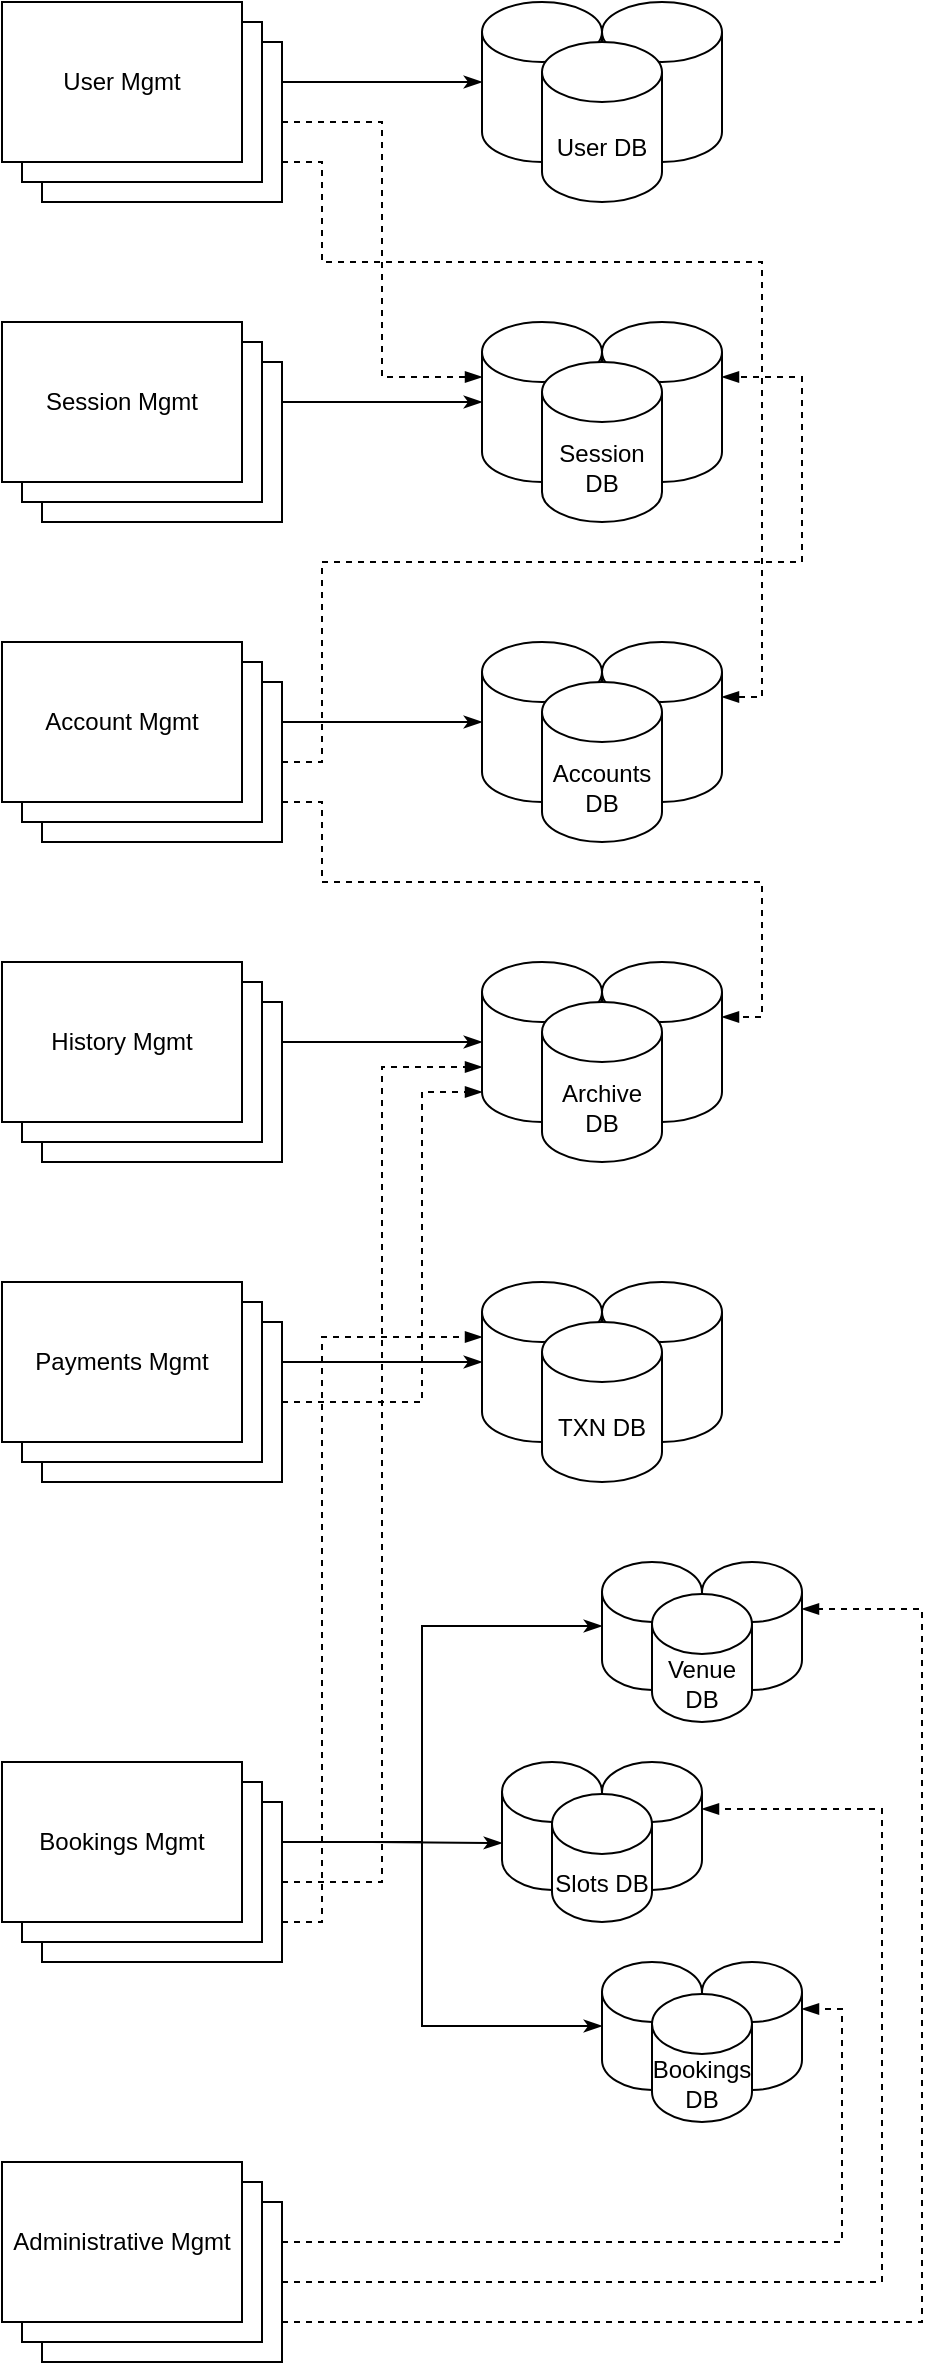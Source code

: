 <mxfile version="25.0.3">
  <diagram name="Page-1" id="ZB5toTFea830uY04cQWw">
    <mxGraphModel dx="835" dy="478" grid="1" gridSize="10" guides="0" tooltips="1" connect="1" arrows="1" fold="1" page="1" pageScale="1" pageWidth="850" pageHeight="1100" math="0" shadow="0">
      <root>
        <mxCell id="0" />
        <mxCell id="1" parent="0" />
        <mxCell id="EZWAzVr7WTAh8EEskt6z-18" style="edgeStyle=orthogonalEdgeStyle;rounded=0;orthogonalLoop=1;jettySize=auto;html=1;exitX=1;exitY=0.5;exitDx=0;exitDy=0;entryX=0;entryY=0.5;entryDx=0;entryDy=0;entryPerimeter=0;endArrow=classicThin;endFill=1;" edge="1" parent="1" source="EZWAzVr7WTAh8EEskt6z-1" target="EZWAzVr7WTAh8EEskt6z-10">
          <mxGeometry relative="1" as="geometry" />
        </mxCell>
        <mxCell id="EZWAzVr7WTAh8EEskt6z-17" style="edgeStyle=orthogonalEdgeStyle;rounded=0;orthogonalLoop=1;jettySize=auto;html=1;exitX=1;exitY=0.5;exitDx=0;exitDy=0;entryX=0;entryY=0.5;entryDx=0;entryDy=0;entryPerimeter=0;endArrow=classicThin;endFill=1;" edge="1" parent="1" source="EZWAzVr7WTAh8EEskt6z-2" target="EZWAzVr7WTAh8EEskt6z-9">
          <mxGeometry relative="1" as="geometry">
            <Array as="points">
              <mxPoint x="630" y="80" />
              <mxPoint x="630" y="80" />
            </Array>
          </mxGeometry>
        </mxCell>
        <mxCell id="EZWAzVr7WTAh8EEskt6z-19" style="edgeStyle=orthogonalEdgeStyle;rounded=0;orthogonalLoop=1;jettySize=auto;html=1;exitX=1;exitY=0.5;exitDx=0;exitDy=0;entryX=0;entryY=0.5;entryDx=0;entryDy=0;entryPerimeter=0;endArrow=classicThin;endFill=1;" edge="1" parent="1" source="EZWAzVr7WTAh8EEskt6z-3">
          <mxGeometry relative="1" as="geometry">
            <mxPoint x="680" y="400" as="targetPoint" />
          </mxGeometry>
        </mxCell>
        <mxCell id="EZWAzVr7WTAh8EEskt6z-20" style="edgeStyle=orthogonalEdgeStyle;rounded=0;orthogonalLoop=1;jettySize=auto;html=1;exitX=1;exitY=0.5;exitDx=0;exitDy=0;entryX=0;entryY=0.5;entryDx=0;entryDy=0;entryPerimeter=0;endArrow=classicThin;endFill=1;" edge="1" parent="1" source="EZWAzVr7WTAh8EEskt6z-4" target="EZWAzVr7WTAh8EEskt6z-55">
          <mxGeometry relative="1" as="geometry">
            <mxPoint x="680" y="540" as="targetPoint" />
          </mxGeometry>
        </mxCell>
        <mxCell id="EZWAzVr7WTAh8EEskt6z-21" style="edgeStyle=orthogonalEdgeStyle;rounded=0;orthogonalLoop=1;jettySize=auto;html=1;exitX=1;exitY=0.5;exitDx=0;exitDy=0;endArrow=classicThin;endFill=1;entryX=0;entryY=0;entryDx=0;entryDy=40.5;entryPerimeter=0;" edge="1" parent="1" source="EZWAzVr7WTAh8EEskt6z-4" target="EZWAzVr7WTAh8EEskt6z-59">
          <mxGeometry relative="1" as="geometry">
            <mxPoint x="690" y="640" as="targetPoint" />
          </mxGeometry>
        </mxCell>
        <mxCell id="EZWAzVr7WTAh8EEskt6z-22" style="edgeStyle=orthogonalEdgeStyle;rounded=0;orthogonalLoop=1;jettySize=auto;html=1;exitX=1;exitY=0.5;exitDx=0;exitDy=0;entryX=0;entryY=0.5;entryDx=0;entryDy=0;entryPerimeter=0;endArrow=classicThin;endFill=1;" edge="1" parent="1" source="EZWAzVr7WTAh8EEskt6z-4" target="EZWAzVr7WTAh8EEskt6z-63">
          <mxGeometry relative="1" as="geometry">
            <mxPoint x="680" y="716" as="targetPoint" />
          </mxGeometry>
        </mxCell>
        <mxCell id="EZWAzVr7WTAh8EEskt6z-23" style="edgeStyle=orthogonalEdgeStyle;rounded=0;orthogonalLoop=1;jettySize=auto;html=1;exitX=1;exitY=0.5;exitDx=0;exitDy=0;entryX=0;entryY=0.5;entryDx=0;entryDy=0;entryPerimeter=0;endArrow=classicThin;endFill=1;" edge="1" parent="1" source="EZWAzVr7WTAh8EEskt6z-5" target="EZWAzVr7WTAh8EEskt6z-67">
          <mxGeometry relative="1" as="geometry">
            <mxPoint x="400" y="480" as="targetPoint" />
          </mxGeometry>
        </mxCell>
        <mxCell id="EZWAzVr7WTAh8EEskt6z-24" style="edgeStyle=orthogonalEdgeStyle;rounded=0;orthogonalLoop=1;jettySize=auto;html=1;exitX=1;exitY=0.5;exitDx=0;exitDy=0;entryX=0;entryY=0.5;entryDx=0;entryDy=0;entryPerimeter=0;endArrow=classicThin;endFill=1;" edge="1" parent="1" source="EZWAzVr7WTAh8EEskt6z-6" target="EZWAzVr7WTAh8EEskt6z-79">
          <mxGeometry relative="1" as="geometry">
            <mxPoint x="680" y="560" as="targetPoint" />
          </mxGeometry>
        </mxCell>
        <mxCell id="EZWAzVr7WTAh8EEskt6z-44" value="" style="group" vertex="1" connectable="0" parent="1">
          <mxGeometry x="680" y="40" width="120" height="100" as="geometry" />
        </mxCell>
        <mxCell id="EZWAzVr7WTAh8EEskt6z-41" value="" style="group" vertex="1" connectable="0" parent="EZWAzVr7WTAh8EEskt6z-44">
          <mxGeometry width="120" height="80" as="geometry" />
        </mxCell>
        <mxCell id="EZWAzVr7WTAh8EEskt6z-9" value="" style="shape=cylinder3;whiteSpace=wrap;html=1;boundedLbl=1;backgroundOutline=1;size=15;" vertex="1" parent="EZWAzVr7WTAh8EEskt6z-41">
          <mxGeometry width="60" height="80" as="geometry" />
        </mxCell>
        <mxCell id="EZWAzVr7WTAh8EEskt6z-39" value="" style="shape=cylinder3;whiteSpace=wrap;html=1;boundedLbl=1;backgroundOutline=1;size=15;" vertex="1" parent="EZWAzVr7WTAh8EEskt6z-41">
          <mxGeometry x="60" width="60" height="80" as="geometry" />
        </mxCell>
        <mxCell id="EZWAzVr7WTAh8EEskt6z-40" value="User DB" style="shape=cylinder3;whiteSpace=wrap;html=1;boundedLbl=1;backgroundOutline=1;size=15;" vertex="1" parent="EZWAzVr7WTAh8EEskt6z-44">
          <mxGeometry x="30" y="20" width="60" height="80" as="geometry" />
        </mxCell>
        <mxCell id="EZWAzVr7WTAh8EEskt6z-45" value="" style="group" vertex="1" connectable="0" parent="1">
          <mxGeometry x="680" y="200" width="120" height="100" as="geometry" />
        </mxCell>
        <mxCell id="EZWAzVr7WTAh8EEskt6z-10" value="" style="shape=cylinder3;whiteSpace=wrap;html=1;boundedLbl=1;backgroundOutline=1;size=15;" vertex="1" parent="EZWAzVr7WTAh8EEskt6z-45">
          <mxGeometry width="60" height="80" as="geometry" />
        </mxCell>
        <mxCell id="EZWAzVr7WTAh8EEskt6z-43" value="" style="shape=cylinder3;whiteSpace=wrap;html=1;boundedLbl=1;backgroundOutline=1;size=15;" vertex="1" parent="EZWAzVr7WTAh8EEskt6z-45">
          <mxGeometry x="60" width="60" height="80" as="geometry" />
        </mxCell>
        <mxCell id="EZWAzVr7WTAh8EEskt6z-42" value="Session DB" style="shape=cylinder3;whiteSpace=wrap;html=1;boundedLbl=1;backgroundOutline=1;size=15;" vertex="1" parent="EZWAzVr7WTAh8EEskt6z-45">
          <mxGeometry x="30" y="20" width="60" height="80" as="geometry" />
        </mxCell>
        <mxCell id="EZWAzVr7WTAh8EEskt6z-46" value="" style="group" vertex="1" connectable="0" parent="1">
          <mxGeometry x="440" y="40" width="140" height="100" as="geometry" />
        </mxCell>
        <mxCell id="EZWAzVr7WTAh8EEskt6z-26" value="" style="rounded=0;whiteSpace=wrap;html=1;" vertex="1" parent="EZWAzVr7WTAh8EEskt6z-46">
          <mxGeometry x="20" y="20" width="120" height="80" as="geometry" />
        </mxCell>
        <mxCell id="EZWAzVr7WTAh8EEskt6z-25" value="" style="rounded=0;whiteSpace=wrap;html=1;" vertex="1" parent="EZWAzVr7WTAh8EEskt6z-46">
          <mxGeometry x="10" y="10" width="120" height="80" as="geometry" />
        </mxCell>
        <mxCell id="EZWAzVr7WTAh8EEskt6z-2" value="User Mgmt" style="rounded=0;whiteSpace=wrap;html=1;" vertex="1" parent="EZWAzVr7WTAh8EEskt6z-46">
          <mxGeometry width="120" height="80" as="geometry" />
        </mxCell>
        <mxCell id="EZWAzVr7WTAh8EEskt6z-47" value="" style="group" vertex="1" connectable="0" parent="1">
          <mxGeometry x="440" y="200" width="140" height="100" as="geometry" />
        </mxCell>
        <mxCell id="EZWAzVr7WTAh8EEskt6z-27" value="" style="rounded=0;whiteSpace=wrap;html=1;" vertex="1" parent="EZWAzVr7WTAh8EEskt6z-47">
          <mxGeometry x="20" y="20" width="120" height="80" as="geometry" />
        </mxCell>
        <mxCell id="EZWAzVr7WTAh8EEskt6z-28" value="" style="rounded=0;whiteSpace=wrap;html=1;" vertex="1" parent="EZWAzVr7WTAh8EEskt6z-47">
          <mxGeometry x="10" y="10" width="120" height="80" as="geometry" />
        </mxCell>
        <mxCell id="EZWAzVr7WTAh8EEskt6z-1" value="Session Mgmt" style="rounded=0;whiteSpace=wrap;html=1;" vertex="1" parent="EZWAzVr7WTAh8EEskt6z-47">
          <mxGeometry width="120" height="80" as="geometry" />
        </mxCell>
        <mxCell id="EZWAzVr7WTAh8EEskt6z-49" value="" style="group" vertex="1" connectable="0" parent="1">
          <mxGeometry x="680" y="360" width="120" height="100" as="geometry" />
        </mxCell>
        <mxCell id="EZWAzVr7WTAh8EEskt6z-50" value="" style="shape=cylinder3;whiteSpace=wrap;html=1;boundedLbl=1;backgroundOutline=1;size=15;" vertex="1" parent="EZWAzVr7WTAh8EEskt6z-49">
          <mxGeometry width="60" height="80" as="geometry" />
        </mxCell>
        <mxCell id="EZWAzVr7WTAh8EEskt6z-51" value="" style="shape=cylinder3;whiteSpace=wrap;html=1;boundedLbl=1;backgroundOutline=1;size=15;" vertex="1" parent="EZWAzVr7WTAh8EEskt6z-49">
          <mxGeometry x="60" width="60" height="80" as="geometry" />
        </mxCell>
        <mxCell id="EZWAzVr7WTAh8EEskt6z-52" value="Accounts DB" style="shape=cylinder3;whiteSpace=wrap;html=1;boundedLbl=1;backgroundOutline=1;size=15;" vertex="1" parent="EZWAzVr7WTAh8EEskt6z-49">
          <mxGeometry x="30" y="20" width="60" height="80" as="geometry" />
        </mxCell>
        <mxCell id="EZWAzVr7WTAh8EEskt6z-53" value="" style="group" vertex="1" connectable="0" parent="1">
          <mxGeometry x="440" y="360" width="140" height="100" as="geometry" />
        </mxCell>
        <mxCell id="EZWAzVr7WTAh8EEskt6z-29" value="" style="rounded=0;whiteSpace=wrap;html=1;" vertex="1" parent="EZWAzVr7WTAh8EEskt6z-53">
          <mxGeometry x="20" y="20" width="120" height="80" as="geometry" />
        </mxCell>
        <mxCell id="EZWAzVr7WTAh8EEskt6z-30" value="" style="rounded=0;whiteSpace=wrap;html=1;" vertex="1" parent="EZWAzVr7WTAh8EEskt6z-53">
          <mxGeometry x="10" y="10" width="120" height="80" as="geometry" />
        </mxCell>
        <mxCell id="EZWAzVr7WTAh8EEskt6z-3" value="Account Mgmt" style="rounded=0;whiteSpace=wrap;html=1;" vertex="1" parent="EZWAzVr7WTAh8EEskt6z-53">
          <mxGeometry width="120" height="80" as="geometry" />
        </mxCell>
        <mxCell id="EZWAzVr7WTAh8EEskt6z-54" value="" style="group" vertex="1" connectable="0" parent="1">
          <mxGeometry x="740" y="820" width="100" height="80" as="geometry" />
        </mxCell>
        <mxCell id="EZWAzVr7WTAh8EEskt6z-55" value="" style="shape=cylinder3;whiteSpace=wrap;html=1;boundedLbl=1;backgroundOutline=1;size=15;" vertex="1" parent="EZWAzVr7WTAh8EEskt6z-54">
          <mxGeometry width="50" height="64.0" as="geometry" />
        </mxCell>
        <mxCell id="EZWAzVr7WTAh8EEskt6z-56" value="" style="shape=cylinder3;whiteSpace=wrap;html=1;boundedLbl=1;backgroundOutline=1;size=15;" vertex="1" parent="EZWAzVr7WTAh8EEskt6z-54">
          <mxGeometry x="50" width="50" height="64.0" as="geometry" />
        </mxCell>
        <mxCell id="EZWAzVr7WTAh8EEskt6z-57" value="Venue DB" style="shape=cylinder3;whiteSpace=wrap;html=1;boundedLbl=1;backgroundOutline=1;size=15;" vertex="1" parent="EZWAzVr7WTAh8EEskt6z-54">
          <mxGeometry x="25" y="16.0" width="50" height="64.0" as="geometry" />
        </mxCell>
        <mxCell id="EZWAzVr7WTAh8EEskt6z-58" value="" style="group" vertex="1" connectable="0" parent="1">
          <mxGeometry x="690" y="920" width="100" height="80" as="geometry" />
        </mxCell>
        <mxCell id="EZWAzVr7WTAh8EEskt6z-59" value="" style="shape=cylinder3;whiteSpace=wrap;html=1;boundedLbl=1;backgroundOutline=1;size=15;" vertex="1" parent="EZWAzVr7WTAh8EEskt6z-58">
          <mxGeometry width="50" height="64.0" as="geometry" />
        </mxCell>
        <mxCell id="EZWAzVr7WTAh8EEskt6z-60" value="" style="shape=cylinder3;whiteSpace=wrap;html=1;boundedLbl=1;backgroundOutline=1;size=15;" vertex="1" parent="EZWAzVr7WTAh8EEskt6z-58">
          <mxGeometry x="50" width="50" height="64.0" as="geometry" />
        </mxCell>
        <mxCell id="EZWAzVr7WTAh8EEskt6z-61" value="Slots DB" style="shape=cylinder3;whiteSpace=wrap;html=1;boundedLbl=1;backgroundOutline=1;size=15;" vertex="1" parent="EZWAzVr7WTAh8EEskt6z-58">
          <mxGeometry x="25" y="16.0" width="50" height="64.0" as="geometry" />
        </mxCell>
        <mxCell id="EZWAzVr7WTAh8EEskt6z-62" value="" style="group" vertex="1" connectable="0" parent="1">
          <mxGeometry x="740" y="1020" width="100" height="80" as="geometry" />
        </mxCell>
        <mxCell id="EZWAzVr7WTAh8EEskt6z-63" value="" style="shape=cylinder3;whiteSpace=wrap;html=1;boundedLbl=1;backgroundOutline=1;size=15;" vertex="1" parent="EZWAzVr7WTAh8EEskt6z-62">
          <mxGeometry width="50" height="64.0" as="geometry" />
        </mxCell>
        <mxCell id="EZWAzVr7WTAh8EEskt6z-64" value="" style="shape=cylinder3;whiteSpace=wrap;html=1;boundedLbl=1;backgroundOutline=1;size=15;" vertex="1" parent="EZWAzVr7WTAh8EEskt6z-62">
          <mxGeometry x="50" width="50" height="64.0" as="geometry" />
        </mxCell>
        <mxCell id="EZWAzVr7WTAh8EEskt6z-65" value="Bookings DB" style="shape=cylinder3;whiteSpace=wrap;html=1;boundedLbl=1;backgroundOutline=1;size=15;" vertex="1" parent="EZWAzVr7WTAh8EEskt6z-62">
          <mxGeometry x="25" y="16.0" width="50" height="64.0" as="geometry" />
        </mxCell>
        <mxCell id="EZWAzVr7WTAh8EEskt6z-66" value="" style="group" vertex="1" connectable="0" parent="1">
          <mxGeometry x="680" y="680" width="120" height="100" as="geometry" />
        </mxCell>
        <mxCell id="EZWAzVr7WTAh8EEskt6z-67" value="" style="shape=cylinder3;whiteSpace=wrap;html=1;boundedLbl=1;backgroundOutline=1;size=15;" vertex="1" parent="EZWAzVr7WTAh8EEskt6z-66">
          <mxGeometry width="60" height="80" as="geometry" />
        </mxCell>
        <mxCell id="EZWAzVr7WTAh8EEskt6z-68" value="" style="shape=cylinder3;whiteSpace=wrap;html=1;boundedLbl=1;backgroundOutline=1;size=15;" vertex="1" parent="EZWAzVr7WTAh8EEskt6z-66">
          <mxGeometry x="60" width="60" height="80" as="geometry" />
        </mxCell>
        <mxCell id="EZWAzVr7WTAh8EEskt6z-69" value="TXN DB" style="shape=cylinder3;whiteSpace=wrap;html=1;boundedLbl=1;backgroundOutline=1;size=15;" vertex="1" parent="EZWAzVr7WTAh8EEskt6z-66">
          <mxGeometry x="30" y="20" width="60" height="80" as="geometry" />
        </mxCell>
        <mxCell id="EZWAzVr7WTAh8EEskt6z-70" value="" style="group" vertex="1" connectable="0" parent="1">
          <mxGeometry x="440" y="920" width="140" height="100" as="geometry" />
        </mxCell>
        <mxCell id="EZWAzVr7WTAh8EEskt6z-31" value="" style="rounded=0;whiteSpace=wrap;html=1;" vertex="1" parent="EZWAzVr7WTAh8EEskt6z-70">
          <mxGeometry x="20" y="20" width="120" height="80" as="geometry" />
        </mxCell>
        <mxCell id="EZWAzVr7WTAh8EEskt6z-32" value="" style="rounded=0;whiteSpace=wrap;html=1;" vertex="1" parent="EZWAzVr7WTAh8EEskt6z-70">
          <mxGeometry x="10" y="10" width="120" height="80" as="geometry" />
        </mxCell>
        <mxCell id="EZWAzVr7WTAh8EEskt6z-4" value="Bookings Mgmt" style="rounded=0;whiteSpace=wrap;html=1;" vertex="1" parent="EZWAzVr7WTAh8EEskt6z-70">
          <mxGeometry width="120" height="80" as="geometry" />
        </mxCell>
        <mxCell id="EZWAzVr7WTAh8EEskt6z-71" value="" style="group" vertex="1" connectable="0" parent="1">
          <mxGeometry x="440" y="680" width="140" height="100" as="geometry" />
        </mxCell>
        <mxCell id="EZWAzVr7WTAh8EEskt6z-33" value="" style="rounded=0;whiteSpace=wrap;html=1;" vertex="1" parent="EZWAzVr7WTAh8EEskt6z-71">
          <mxGeometry x="20" y="20" width="120" height="80" as="geometry" />
        </mxCell>
        <mxCell id="EZWAzVr7WTAh8EEskt6z-34" value="" style="rounded=0;whiteSpace=wrap;html=1;" vertex="1" parent="EZWAzVr7WTAh8EEskt6z-71">
          <mxGeometry x="10" y="10" width="120" height="80" as="geometry" />
        </mxCell>
        <mxCell id="EZWAzVr7WTAh8EEskt6z-5" value="Payments Mgmt" style="rounded=0;whiteSpace=wrap;html=1;" vertex="1" parent="EZWAzVr7WTAh8EEskt6z-71">
          <mxGeometry width="120" height="80" as="geometry" />
        </mxCell>
        <mxCell id="EZWAzVr7WTAh8EEskt6z-76" value="" style="group" vertex="1" connectable="0" parent="1">
          <mxGeometry x="440" y="520" width="140" height="100" as="geometry" />
        </mxCell>
        <mxCell id="EZWAzVr7WTAh8EEskt6z-35" value="" style="rounded=0;whiteSpace=wrap;html=1;" vertex="1" parent="EZWAzVr7WTAh8EEskt6z-76">
          <mxGeometry x="20" y="20" width="120" height="80" as="geometry" />
        </mxCell>
        <mxCell id="EZWAzVr7WTAh8EEskt6z-36" value="" style="rounded=0;whiteSpace=wrap;html=1;" vertex="1" parent="EZWAzVr7WTAh8EEskt6z-76">
          <mxGeometry x="10" y="10" width="120" height="80" as="geometry" />
        </mxCell>
        <mxCell id="EZWAzVr7WTAh8EEskt6z-6" value="History Mgmt" style="rounded=0;whiteSpace=wrap;html=1;" vertex="1" parent="EZWAzVr7WTAh8EEskt6z-76">
          <mxGeometry width="120" height="80" as="geometry" />
        </mxCell>
        <mxCell id="EZWAzVr7WTAh8EEskt6z-77" value="" style="group" vertex="1" connectable="0" parent="1">
          <mxGeometry x="440" y="1120" width="140" height="100" as="geometry" />
        </mxCell>
        <mxCell id="EZWAzVr7WTAh8EEskt6z-37" value="" style="rounded=0;whiteSpace=wrap;html=1;" vertex="1" parent="EZWAzVr7WTAh8EEskt6z-77">
          <mxGeometry x="20" y="20" width="120" height="80" as="geometry" />
        </mxCell>
        <mxCell id="EZWAzVr7WTAh8EEskt6z-38" value="" style="rounded=0;whiteSpace=wrap;html=1;" vertex="1" parent="EZWAzVr7WTAh8EEskt6z-77">
          <mxGeometry x="10" y="10" width="120" height="80" as="geometry" />
        </mxCell>
        <mxCell id="EZWAzVr7WTAh8EEskt6z-8" value="Administrative Mgmt" style="rounded=0;whiteSpace=wrap;html=1;" vertex="1" parent="EZWAzVr7WTAh8EEskt6z-77">
          <mxGeometry width="120" height="80" as="geometry" />
        </mxCell>
        <mxCell id="EZWAzVr7WTAh8EEskt6z-78" value="" style="group" vertex="1" connectable="0" parent="1">
          <mxGeometry x="680" y="520" width="120" height="100" as="geometry" />
        </mxCell>
        <mxCell id="EZWAzVr7WTAh8EEskt6z-79" value="" style="shape=cylinder3;whiteSpace=wrap;html=1;boundedLbl=1;backgroundOutline=1;size=15;" vertex="1" parent="EZWAzVr7WTAh8EEskt6z-78">
          <mxGeometry width="60" height="80" as="geometry" />
        </mxCell>
        <mxCell id="EZWAzVr7WTAh8EEskt6z-80" value="" style="shape=cylinder3;whiteSpace=wrap;html=1;boundedLbl=1;backgroundOutline=1;size=15;" vertex="1" parent="EZWAzVr7WTAh8EEskt6z-78">
          <mxGeometry x="60" width="60" height="80" as="geometry" />
        </mxCell>
        <mxCell id="EZWAzVr7WTAh8EEskt6z-81" value="Archive DB" style="shape=cylinder3;whiteSpace=wrap;html=1;boundedLbl=1;backgroundOutline=1;size=15;" vertex="1" parent="EZWAzVr7WTAh8EEskt6z-78">
          <mxGeometry x="30" y="20" width="60" height="80" as="geometry" />
        </mxCell>
        <mxCell id="EZWAzVr7WTAh8EEskt6z-84" style="edgeStyle=orthogonalEdgeStyle;rounded=0;orthogonalLoop=1;jettySize=auto;html=1;exitX=1;exitY=0.5;exitDx=0;exitDy=0;entryX=0;entryY=0;entryDx=0;entryDy=27.5;entryPerimeter=0;dashed=1;endArrow=blockThin;endFill=1;" edge="1" parent="1" source="EZWAzVr7WTAh8EEskt6z-26" target="EZWAzVr7WTAh8EEskt6z-10">
          <mxGeometry relative="1" as="geometry" />
        </mxCell>
        <mxCell id="EZWAzVr7WTAh8EEskt6z-85" style="edgeStyle=orthogonalEdgeStyle;rounded=0;orthogonalLoop=1;jettySize=auto;html=1;exitX=1;exitY=0.75;exitDx=0;exitDy=0;entryX=1;entryY=0;entryDx=0;entryDy=27.5;entryPerimeter=0;dashed=1;endArrow=blockThin;endFill=1;" edge="1" parent="1" source="EZWAzVr7WTAh8EEskt6z-26" target="EZWAzVr7WTAh8EEskt6z-51">
          <mxGeometry relative="1" as="geometry">
            <Array as="points">
              <mxPoint x="600" y="120" />
              <mxPoint x="600" y="170" />
              <mxPoint x="820" y="170" />
              <mxPoint x="820" y="388" />
            </Array>
          </mxGeometry>
        </mxCell>
        <mxCell id="EZWAzVr7WTAh8EEskt6z-86" style="edgeStyle=orthogonalEdgeStyle;rounded=0;orthogonalLoop=1;jettySize=auto;html=1;exitX=1;exitY=0.5;exitDx=0;exitDy=0;entryX=1;entryY=0;entryDx=0;entryDy=27.5;entryPerimeter=0;dashed=1;endArrow=blockThin;endFill=1;" edge="1" parent="1" source="EZWAzVr7WTAh8EEskt6z-29" target="EZWAzVr7WTAh8EEskt6z-43">
          <mxGeometry relative="1" as="geometry">
            <Array as="points">
              <mxPoint x="600" y="420" />
              <mxPoint x="600" y="320" />
              <mxPoint x="840" y="320" />
              <mxPoint x="840" y="228" />
            </Array>
          </mxGeometry>
        </mxCell>
        <mxCell id="EZWAzVr7WTAh8EEskt6z-90" style="edgeStyle=orthogonalEdgeStyle;rounded=0;orthogonalLoop=1;jettySize=auto;html=1;exitX=1;exitY=0.5;exitDx=0;exitDy=0;entryX=0;entryY=0;entryDx=0;entryDy=52.5;entryPerimeter=0;dashed=1;endArrow=blockThin;endFill=1;" edge="1" parent="1" source="EZWAzVr7WTAh8EEskt6z-31" target="EZWAzVr7WTAh8EEskt6z-79">
          <mxGeometry relative="1" as="geometry" />
        </mxCell>
        <mxCell id="EZWAzVr7WTAh8EEskt6z-93" style="edgeStyle=orthogonalEdgeStyle;rounded=0;orthogonalLoop=1;jettySize=auto;html=1;exitX=1;exitY=0.75;exitDx=0;exitDy=0;entryX=0;entryY=0;entryDx=0;entryDy=27.5;entryPerimeter=0;dashed=1;endArrow=blockThin;endFill=1;" edge="1" parent="1" source="EZWAzVr7WTAh8EEskt6z-31" target="EZWAzVr7WTAh8EEskt6z-67">
          <mxGeometry relative="1" as="geometry">
            <Array as="points">
              <mxPoint x="600" y="1000" />
              <mxPoint x="600" y="708" />
            </Array>
          </mxGeometry>
        </mxCell>
        <mxCell id="EZWAzVr7WTAh8EEskt6z-94" style="edgeStyle=orthogonalEdgeStyle;rounded=0;orthogonalLoop=1;jettySize=auto;html=1;exitX=1;exitY=0.75;exitDx=0;exitDy=0;entryX=1;entryY=0;entryDx=0;entryDy=27.5;entryPerimeter=0;dashed=1;endArrow=blockThin;endFill=1;" edge="1" parent="1" source="EZWAzVr7WTAh8EEskt6z-29" target="EZWAzVr7WTAh8EEskt6z-80">
          <mxGeometry relative="1" as="geometry">
            <Array as="points">
              <mxPoint x="600" y="440" />
              <mxPoint x="600" y="480" />
              <mxPoint x="820" y="480" />
              <mxPoint x="820" y="548" />
            </Array>
          </mxGeometry>
        </mxCell>
        <mxCell id="EZWAzVr7WTAh8EEskt6z-95" style="edgeStyle=orthogonalEdgeStyle;rounded=0;orthogonalLoop=1;jettySize=auto;html=1;exitX=1;exitY=0.25;exitDx=0;exitDy=0;entryX=1;entryY=0;entryDx=0;entryDy=23.5;entryPerimeter=0;dashed=1;endArrow=blockThin;endFill=1;" edge="1" parent="1" source="EZWAzVr7WTAh8EEskt6z-37" target="EZWAzVr7WTAh8EEskt6z-64">
          <mxGeometry relative="1" as="geometry" />
        </mxCell>
        <mxCell id="EZWAzVr7WTAh8EEskt6z-96" style="edgeStyle=orthogonalEdgeStyle;rounded=0;orthogonalLoop=1;jettySize=auto;html=1;exitX=1;exitY=0.5;exitDx=0;exitDy=0;entryX=1;entryY=0;entryDx=0;entryDy=23.5;entryPerimeter=0;dashed=1;endArrow=blockThin;endFill=1;" edge="1" parent="1" source="EZWAzVr7WTAh8EEskt6z-37" target="EZWAzVr7WTAh8EEskt6z-60">
          <mxGeometry relative="1" as="geometry">
            <Array as="points">
              <mxPoint x="880" y="1180" />
              <mxPoint x="880" y="944" />
            </Array>
          </mxGeometry>
        </mxCell>
        <mxCell id="EZWAzVr7WTAh8EEskt6z-97" style="edgeStyle=orthogonalEdgeStyle;rounded=0;orthogonalLoop=1;jettySize=auto;html=1;exitX=1;exitY=0.75;exitDx=0;exitDy=0;entryX=1;entryY=0;entryDx=0;entryDy=23.5;entryPerimeter=0;dashed=1;endArrow=blockThin;endFill=1;" edge="1" parent="1" source="EZWAzVr7WTAh8EEskt6z-37" target="EZWAzVr7WTAh8EEskt6z-56">
          <mxGeometry relative="1" as="geometry">
            <Array as="points">
              <mxPoint x="900" y="1200" />
              <mxPoint x="900" y="844" />
            </Array>
          </mxGeometry>
        </mxCell>
        <mxCell id="EZWAzVr7WTAh8EEskt6z-98" style="edgeStyle=orthogonalEdgeStyle;rounded=0;orthogonalLoop=1;jettySize=auto;html=1;exitX=1;exitY=0.5;exitDx=0;exitDy=0;entryX=0;entryY=1;entryDx=0;entryDy=-15;entryPerimeter=0;dashed=1;endArrow=blockThin;endFill=1;" edge="1" parent="1" source="EZWAzVr7WTAh8EEskt6z-33" target="EZWAzVr7WTAh8EEskt6z-79">
          <mxGeometry relative="1" as="geometry">
            <Array as="points">
              <mxPoint x="650" y="740" />
              <mxPoint x="650" y="585" />
            </Array>
          </mxGeometry>
        </mxCell>
      </root>
    </mxGraphModel>
  </diagram>
</mxfile>

